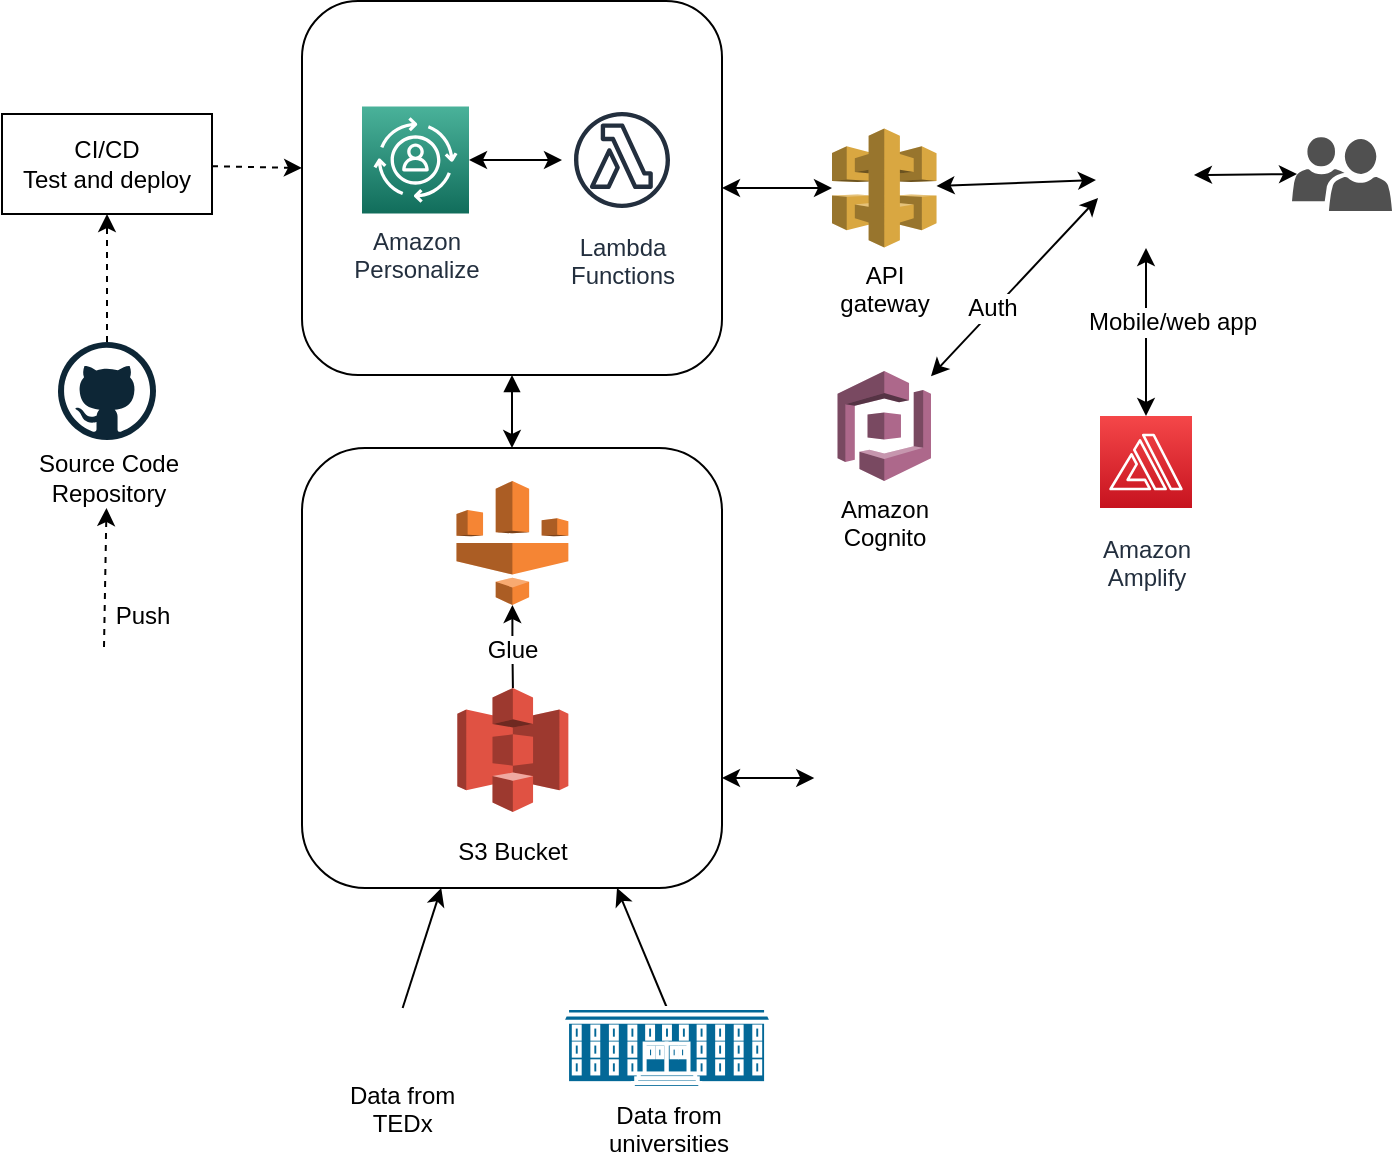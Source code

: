 <mxfile version="14.5.1" type="device"><diagram id="7dpZataHclQnCBHhR5TN" name="Page-1"><mxGraphModel dx="1178" dy="681" grid="1" gridSize="10" guides="1" tooltips="1" connect="1" arrows="1" fold="1" page="1" pageScale="1" pageWidth="827" pageHeight="1169" math="0" shadow="0"><root><mxCell id="0"/><mxCell id="1" parent="0"/><mxCell id="oA8u88T485Sm32HBLw18-13" value="" style="rounded=1;whiteSpace=wrap;html=1;" vertex="1" parent="1"><mxGeometry x="195" y="300" width="210" height="220" as="geometry"/></mxCell><mxCell id="oE84whUZSAok4p_78Mcd-23" style="edgeStyle=none;rounded=0;orthogonalLoop=1;jettySize=auto;html=1;exitX=0.5;exitY=1;exitDx=0;exitDy=0;startArrow=block;startFill=1;entryX=0.5;entryY=0;entryDx=0;entryDy=0;" parent="1" source="g6cdSrCcOUmQ4DHS_6iD-20" target="oA8u88T485Sm32HBLw18-13" edge="1"><mxGeometry relative="1" as="geometry"/></mxCell><mxCell id="oA8u88T485Sm32HBLw18-23" style="edgeStyle=none;rounded=0;orthogonalLoop=1;jettySize=auto;html=1;exitX=1;exitY=0.5;exitDx=0;exitDy=0;startArrow=classic;startFill=1;endArrow=classic;endFill=1;" edge="1" parent="1" source="g6cdSrCcOUmQ4DHS_6iD-20" target="oA8u88T485Sm32HBLw18-21"><mxGeometry relative="1" as="geometry"/></mxCell><mxCell id="g6cdSrCcOUmQ4DHS_6iD-20" value="" style="rounded=1;whiteSpace=wrap;html=1;" parent="1" vertex="1"><mxGeometry x="195" y="76.5" width="210" height="187" as="geometry"/></mxCell><mxCell id="g6cdSrCcOUmQ4DHS_6iD-13" value="Lambda&lt;br&gt;Functions" style="outlineConnect=0;fontColor=#232F3E;gradientColor=none;strokeColor=#232F3E;fillColor=#ffffff;dashed=0;verticalLabelPosition=bottom;verticalAlign=top;align=center;html=1;fontSize=12;fontStyle=0;aspect=fixed;shape=mxgraph.aws4.resourceIcon;resIcon=mxgraph.aws4.lambda_function;" parent="1" vertex="1"><mxGeometry x="325" y="126" width="60" height="60" as="geometry"/></mxCell><mxCell id="oA8u88T485Sm32HBLw18-11" style="edgeStyle=none;rounded=0;orthogonalLoop=1;jettySize=auto;html=1;exitX=0.176;exitY=0.662;exitDx=0;exitDy=0;startArrow=classic;startFill=1;exitPerimeter=0;" edge="1" parent="1" source="g6cdSrCcOUmQ4DHS_6iD-16" target="oA8u88T485Sm32HBLw18-1"><mxGeometry relative="1" as="geometry"/></mxCell><mxCell id="oA8u88T485Sm32HBLw18-22" style="edgeStyle=none;rounded=0;orthogonalLoop=1;jettySize=auto;html=1;exitX=0.162;exitY=0.541;exitDx=0;exitDy=0;startArrow=classic;startFill=1;endArrow=classic;endFill=1;exitPerimeter=0;" edge="1" parent="1" source="g6cdSrCcOUmQ4DHS_6iD-16" target="oA8u88T485Sm32HBLw18-21"><mxGeometry relative="1" as="geometry"/></mxCell><mxCell id="oA8u88T485Sm32HBLw18-24" style="edgeStyle=none;rounded=0;orthogonalLoop=1;jettySize=auto;html=1;exitX=0.5;exitY=1;exitDx=0;exitDy=0;entryX=0.5;entryY=0;entryDx=0;entryDy=0;entryPerimeter=0;startArrow=classic;startFill=1;endArrow=classic;endFill=1;" edge="1" parent="1" source="g6cdSrCcOUmQ4DHS_6iD-16" target="oA8u88T485Sm32HBLw18-12"><mxGeometry relative="1" as="geometry"/></mxCell><mxCell id="g6cdSrCcOUmQ4DHS_6iD-16" value="" style="shape=image;html=1;verticalAlign=top;verticalLabelPosition=bottom;labelBackgroundColor=#ffffff;imageAspect=0;aspect=fixed;image=https://cdn2.iconfinder.com/data/icons/freecns-cumulus/16/519964-027_Smartphone-128.png" parent="1" vertex="1"><mxGeometry x="580" y="126" width="74" height="74" as="geometry"/></mxCell><mxCell id="g6cdSrCcOUmQ4DHS_6iD-21" value="" style="dashed=0;outlineConnect=0;html=1;align=center;labelPosition=center;verticalLabelPosition=bottom;verticalAlign=top;shape=mxgraph.weblogos.github" parent="1" vertex="1"><mxGeometry x="73" y="247" width="49" height="49" as="geometry"/></mxCell><mxCell id="g6cdSrCcOUmQ4DHS_6iD-22" value="Source Code&lt;br&gt;Repository" style="text;html=1;align=center;verticalAlign=middle;resizable=0;points=[];autosize=1;" parent="1" vertex="1"><mxGeometry x="52.5" y="300" width="90" height="30" as="geometry"/></mxCell><mxCell id="g6cdSrCcOUmQ4DHS_6iD-23" value="" style="endArrow=classic;html=1;dashed=1;" parent="1" target="g6cdSrCcOUmQ4DHS_6iD-22" edge="1"><mxGeometry width="50" height="50" relative="1" as="geometry"><mxPoint x="96" y="399.5" as="sourcePoint"/><mxPoint x="89.5" y="349" as="targetPoint"/></mxGeometry></mxCell><mxCell id="g6cdSrCcOUmQ4DHS_6iD-24" value="Push" style="text;html=1;align=center;verticalAlign=middle;resizable=0;points=[];autosize=1;" parent="1" vertex="1"><mxGeometry x="95" y="373.5" width="40" height="20" as="geometry"/></mxCell><mxCell id="g6cdSrCcOUmQ4DHS_6iD-25" value="" style="pointerEvents=1;shadow=0;dashed=0;html=1;strokeColor=none;labelPosition=center;verticalLabelPosition=bottom;verticalAlign=top;align=center;fillColor=#505050;shape=mxgraph.mscae.intune.user_group" parent="1" vertex="1"><mxGeometry x="690" y="144.5" width="50" height="37" as="geometry"/></mxCell><mxCell id="g6cdSrCcOUmQ4DHS_6iD-28" value="" style="endArrow=classic;startArrow=classic;html=1;exitX=0.05;exitY=0.5;exitDx=0;exitDy=0;exitPerimeter=0;entryX=0.824;entryY=0.507;entryDx=0;entryDy=0;entryPerimeter=0;" parent="1" source="g6cdSrCcOUmQ4DHS_6iD-25" target="g6cdSrCcOUmQ4DHS_6iD-16" edge="1"><mxGeometry width="50" height="50" relative="1" as="geometry"><mxPoint x="475" y="236" as="sourcePoint"/><mxPoint x="620" y="166" as="targetPoint"/></mxGeometry></mxCell><mxCell id="g6cdSrCcOUmQ4DHS_6iD-33" value="" style="endArrow=classic;html=1;dashed=1;entryX=0.5;entryY=1;entryDx=0;entryDy=0;" parent="1" source="g6cdSrCcOUmQ4DHS_6iD-21" target="g6cdSrCcOUmQ4DHS_6iD-34" edge="1"><mxGeometry width="50" height="50" relative="1" as="geometry"><mxPoint x="63" y="210" as="sourcePoint"/><mxPoint x="62.911" y="130" as="targetPoint"/></mxGeometry></mxCell><mxCell id="g6cdSrCcOUmQ4DHS_6iD-35" style="rounded=0;orthogonalLoop=1;jettySize=auto;html=1;dashed=1;" parent="1" source="g6cdSrCcOUmQ4DHS_6iD-34" edge="1"><mxGeometry relative="1" as="geometry"><mxPoint x="195" y="160" as="targetPoint"/></mxGeometry></mxCell><mxCell id="g6cdSrCcOUmQ4DHS_6iD-34" value="CI/CD&lt;br&gt;Test and deploy" style="rounded=0;whiteSpace=wrap;html=1;" parent="1" vertex="1"><mxGeometry x="45" y="133" width="105" height="50" as="geometry"/></mxCell><mxCell id="oA8u88T485Sm32HBLw18-17" style="edgeStyle=none;rounded=0;orthogonalLoop=1;jettySize=auto;html=1;exitX=0.5;exitY=0;exitDx=0;exitDy=0;startArrow=none;startFill=0;" edge="1" parent="1" source="oE84whUZSAok4p_78Mcd-3" target="oA8u88T485Sm32HBLw18-13"><mxGeometry relative="1" as="geometry"/></mxCell><mxCell id="oE84whUZSAok4p_78Mcd-3" value="Data from &#10;TEDx" style="shape=image;verticalLabelPosition=bottom;labelBackgroundColor=#ffffff;verticalAlign=top;aspect=fixed;imageAspect=0;image=https://yukaichou.com/wp-content/uploads/2017/04/tedx-logo.png;" parent="1" vertex="1"><mxGeometry x="195" y="580" width="100.64" height="30" as="geometry"/></mxCell><mxCell id="oE84whUZSAok4p_78Mcd-10" style="edgeStyle=orthogonalEdgeStyle;rounded=0;orthogonalLoop=1;jettySize=auto;html=1;exitX=0.5;exitY=1;exitDx=0;exitDy=0;exitPerimeter=0;endArrow=none;endFill=0;startArrow=classic;startFill=1;" parent="1" source="oE84whUZSAok4p_78Mcd-5" target="oE84whUZSAok4p_78Mcd-11" edge="1"><mxGeometry relative="1" as="geometry"><mxPoint x="300" y="358" as="targetPoint"/></mxGeometry></mxCell><mxCell id="oE84whUZSAok4p_78Mcd-5" value="Glue" style="outlineConnect=0;dashed=0;verticalLabelPosition=bottom;verticalAlign=top;align=center;html=1;shape=mxgraph.aws3.glue;fillColor=#F58534;gradientColor=none;labelBackgroundColor=#ffffff;spacingTop=8;" parent="1" vertex="1"><mxGeometry x="272.24" y="316.5" width="55.94" height="62" as="geometry"/></mxCell><mxCell id="oE84whUZSAok4p_78Mcd-11" value="S3 Bucket" style="outlineConnect=0;dashed=0;verticalLabelPosition=bottom;verticalAlign=top;align=center;html=1;shape=mxgraph.aws3.s3;fillColor=#E05243;gradientColor=none;labelBackgroundColor=#ffffff;spacingTop=6;" parent="1" vertex="1"><mxGeometry x="272.66" y="420" width="55.52" height="62" as="geometry"/></mxCell><mxCell id="oA8u88T485Sm32HBLw18-1" value="Amazon&lt;br&gt;Cognito" style="outlineConnect=0;dashed=0;verticalLabelPosition=bottom;verticalAlign=top;align=center;html=1;shape=mxgraph.aws3.cognito;fillColor=#AD688B;gradientColor=none;" vertex="1" parent="1"><mxGeometry x="462.77" y="261.5" width="46.73" height="55" as="geometry"/></mxCell><mxCell id="oA8u88T485Sm32HBLw18-8" style="edgeStyle=orthogonalEdgeStyle;rounded=0;orthogonalLoop=1;jettySize=auto;html=1;exitX=1;exitY=0.5;exitDx=0;exitDy=0;exitPerimeter=0;startArrow=classic;startFill=1;" edge="1" parent="1" source="oA8u88T485Sm32HBLw18-5" target="g6cdSrCcOUmQ4DHS_6iD-13"><mxGeometry relative="1" as="geometry"/></mxCell><mxCell id="oA8u88T485Sm32HBLw18-5" value="Amazon&lt;br&gt;Personalize" style="points=[[0,0,0],[0.25,0,0],[0.5,0,0],[0.75,0,0],[1,0,0],[0,1,0],[0.25,1,0],[0.5,1,0],[0.75,1,0],[1,1,0],[0,0.25,0],[0,0.5,0],[0,0.75,0],[1,0.25,0],[1,0.5,0],[1,0.75,0]];outlineConnect=0;fontColor=#232F3E;gradientColor=#4AB29A;gradientDirection=north;fillColor=#116D5B;strokeColor=#ffffff;dashed=0;verticalLabelPosition=bottom;verticalAlign=top;align=center;html=1;fontSize=12;fontStyle=0;aspect=fixed;shape=mxgraph.aws4.resourceIcon;resIcon=mxgraph.aws4.personalize;" vertex="1" parent="1"><mxGeometry x="225" y="129.25" width="53.5" height="53.5" as="geometry"/></mxCell><mxCell id="oA8u88T485Sm32HBLw18-16" style="edgeStyle=none;rounded=0;orthogonalLoop=1;jettySize=auto;html=1;exitX=0.5;exitY=0;exitDx=0;exitDy=0;exitPerimeter=0;entryX=0.75;entryY=1;entryDx=0;entryDy=0;startArrow=none;startFill=0;" edge="1" parent="1" source="oA8u88T485Sm32HBLw18-6" target="oA8u88T485Sm32HBLw18-13"><mxGeometry relative="1" as="geometry"/></mxCell><mxCell id="oA8u88T485Sm32HBLw18-6" value="Data from&lt;br&gt;universities" style="shape=mxgraph.cisco.buildings.university;html=1;pointerEvents=1;dashed=0;fillColor=#036897;strokeColor=#ffffff;strokeWidth=2;verticalLabelPosition=bottom;verticalAlign=top;align=center;outlineConnect=0;" vertex="1" parent="1"><mxGeometry x="325" y="580" width="105" height="40" as="geometry"/></mxCell><mxCell id="oA8u88T485Sm32HBLw18-12" value="Amazon&lt;br&gt;Amplify" style="points=[[0,0,0],[0.25,0,0],[0.5,0,0],[0.75,0,0],[1,0,0],[0,1,0],[0.25,1,0],[0.5,1,0],[0.75,1,0],[1,1,0],[0,0.25,0],[0,0.5,0],[0,0.75,0],[1,0.25,0],[1,0.5,0],[1,0.75,0]];outlineConnect=0;fontColor=#232F3E;gradientColor=#F54749;gradientDirection=north;fillColor=#C7131F;strokeColor=#ffffff;dashed=0;verticalLabelPosition=bottom;verticalAlign=top;align=center;html=1;fontSize=12;fontStyle=0;aspect=fixed;shape=mxgraph.aws4.resourceIcon;resIcon=mxgraph.aws4.amplify;labelBackgroundColor=#ffffff;spacingTop=7;" vertex="1" parent="1"><mxGeometry x="594" y="284" width="46" height="46" as="geometry"/></mxCell><mxCell id="oA8u88T485Sm32HBLw18-21" value="API&lt;br&gt;gateway" style="outlineConnect=0;dashed=0;verticalLabelPosition=bottom;verticalAlign=top;align=center;html=1;shape=mxgraph.aws3.api_gateway;fillColor=#D9A741;gradientColor=none;labelBackgroundColor=#ffffff;" vertex="1" parent="1"><mxGeometry x="460" y="140.25" width="52.27" height="59.5" as="geometry"/></mxCell><mxCell id="oA8u88T485Sm32HBLw18-26" style="edgeStyle=none;rounded=0;orthogonalLoop=1;jettySize=auto;html=1;exitX=0;exitY=0.5;exitDx=0;exitDy=0;startArrow=classic;startFill=1;endArrow=classic;endFill=1;entryX=1;entryY=0.75;entryDx=0;entryDy=0;" edge="1" parent="1" target="oA8u88T485Sm32HBLw18-13"><mxGeometry relative="1" as="geometry"><mxPoint x="451.13" y="465" as="sourcePoint"/></mxGeometry></mxCell><mxCell id="oA8u88T485Sm32HBLw18-29" value="" style="shape=image;verticalLabelPosition=bottom;labelBackgroundColor=#ffffff;verticalAlign=top;aspect=fixed;imageAspect=0;image=https://g.foolcdn.com/art/companylogos/square/mdb.png;" vertex="1" parent="1"><mxGeometry x="450" y="420" width="90" height="90" as="geometry"/></mxCell><mxCell id="oA8u88T485Sm32HBLw18-30" value="Auth" style="text;html=1;align=center;verticalAlign=middle;resizable=0;points=[];autosize=1;labelBackgroundColor=#ffffff;" vertex="1" parent="1"><mxGeometry x="520" y="220" width="40" height="20" as="geometry"/></mxCell><mxCell id="oA8u88T485Sm32HBLw18-31" value="Mobile/web app" style="text;html=1;align=center;verticalAlign=middle;resizable=0;points=[];autosize=1;labelBackgroundColor=#ffffff;" vertex="1" parent="1"><mxGeometry x="580" y="227" width="100" height="20" as="geometry"/></mxCell></root></mxGraphModel></diagram></mxfile>